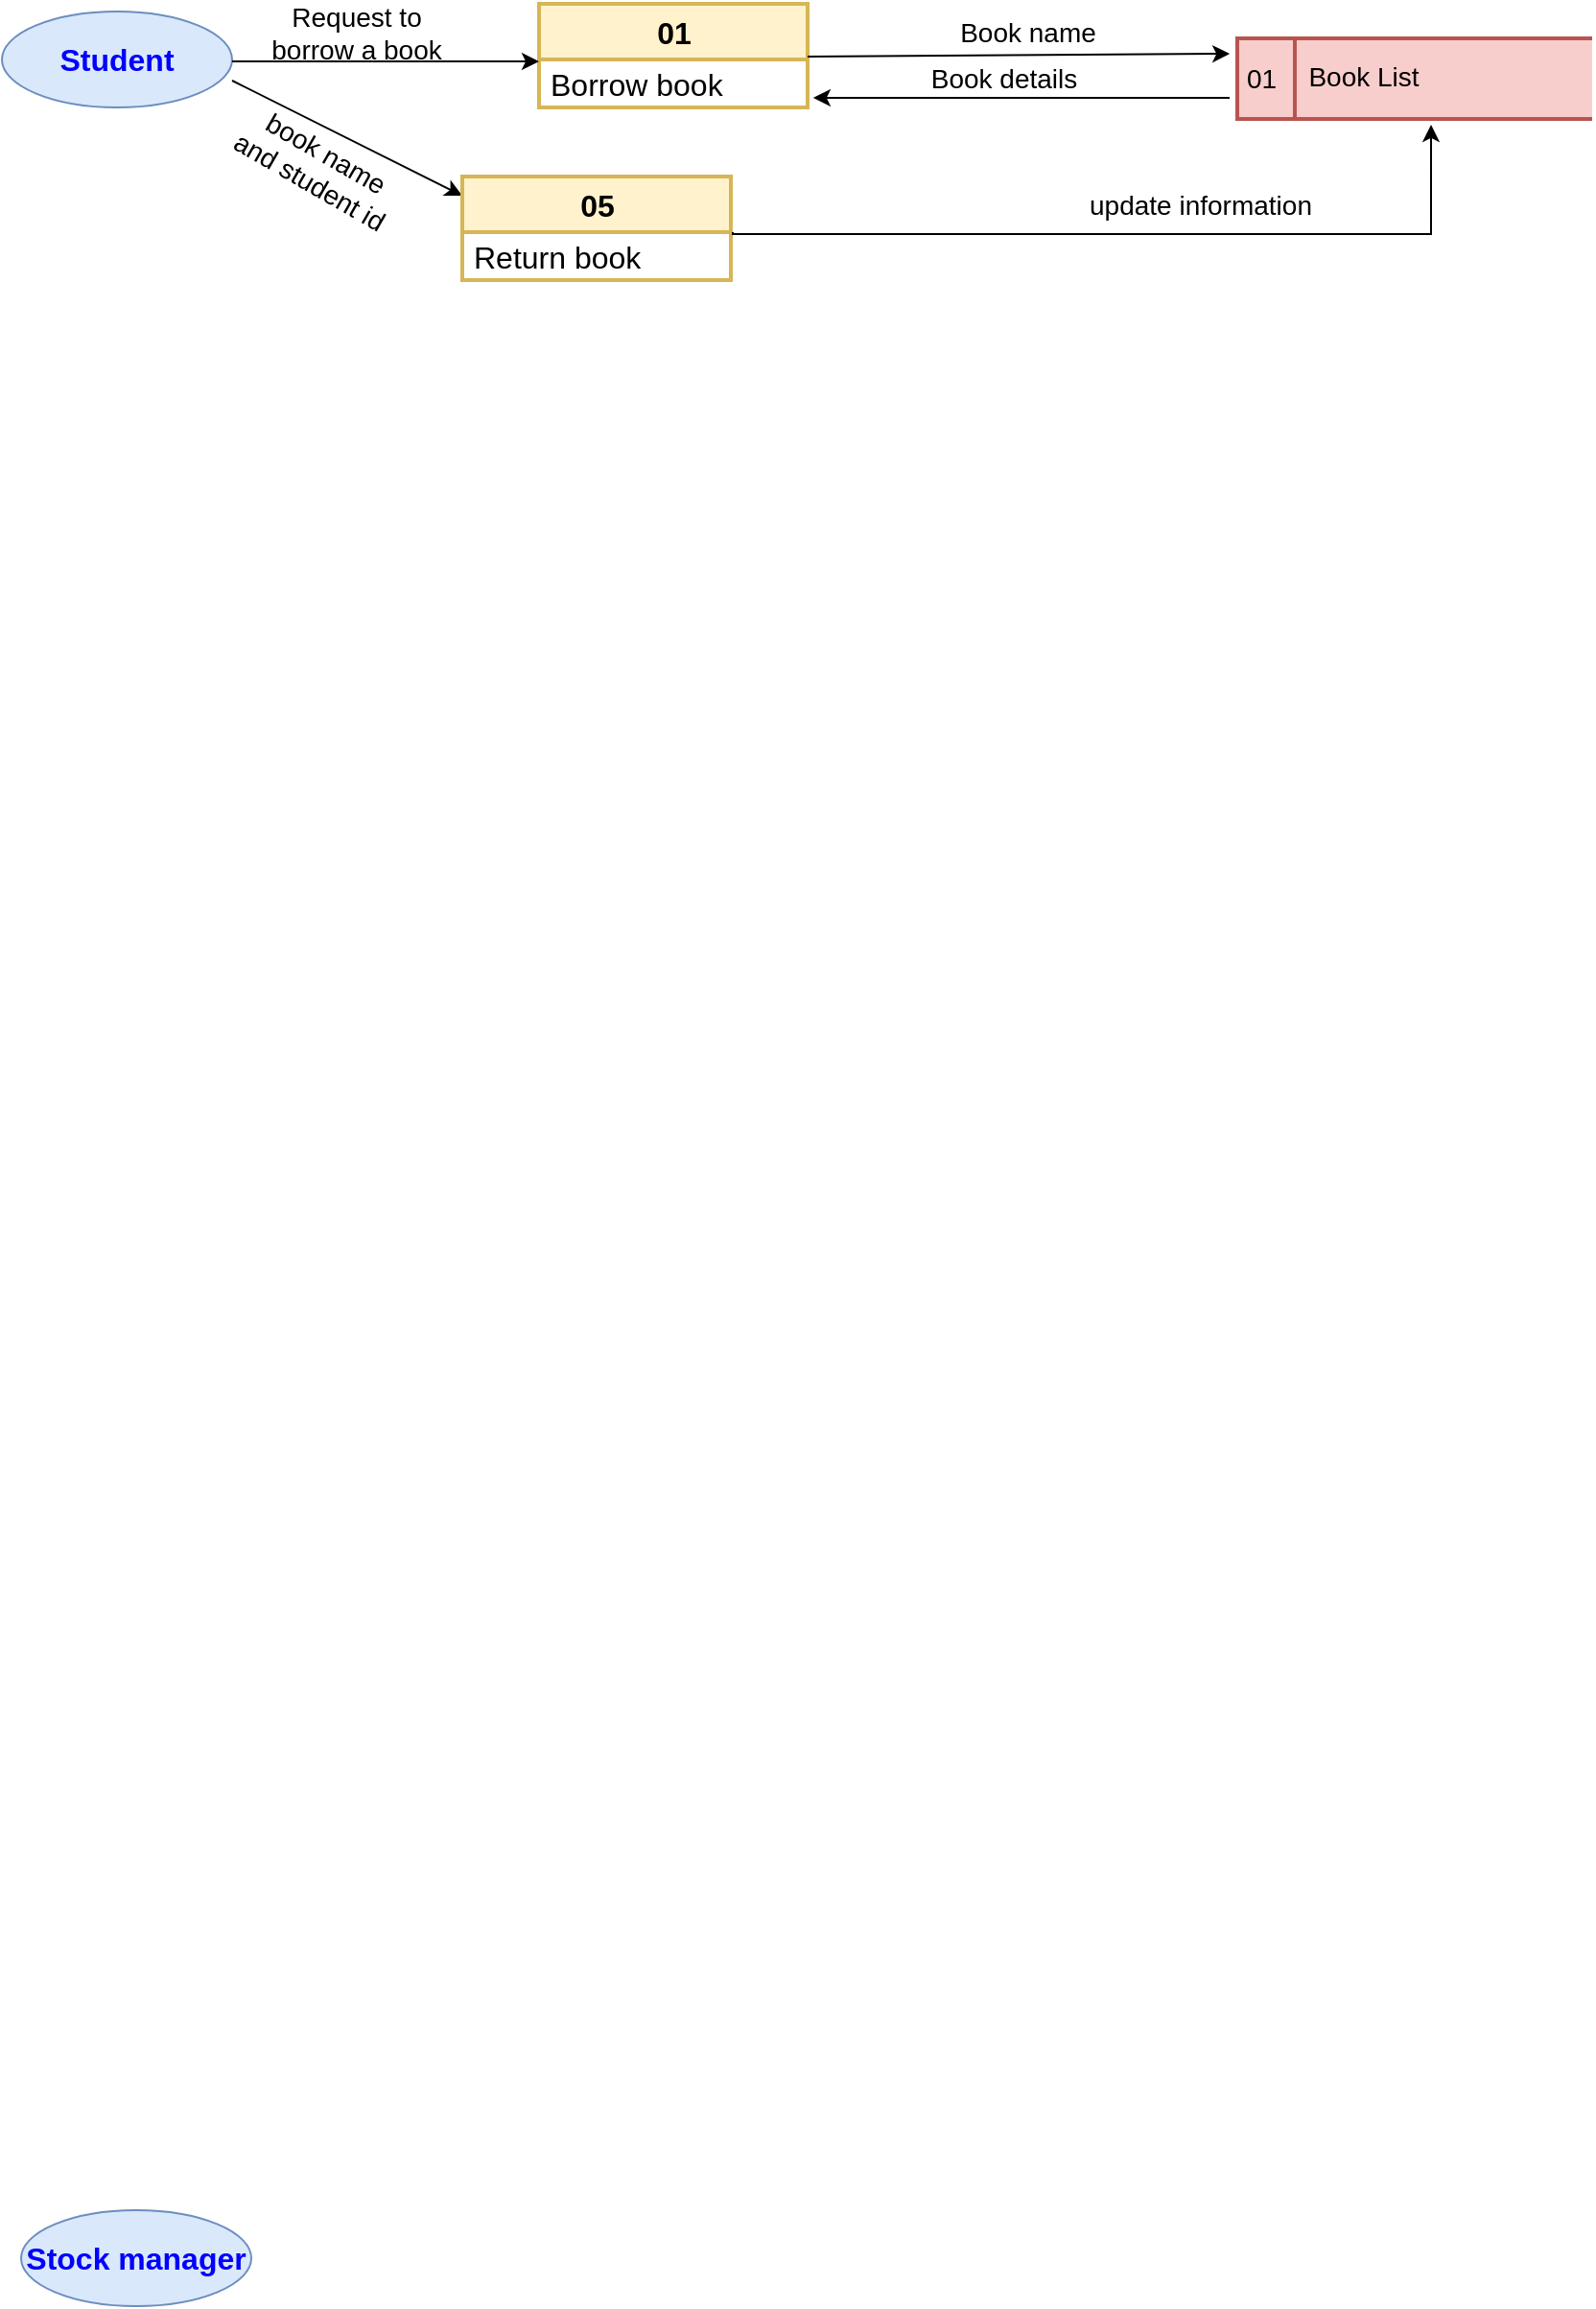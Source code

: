 <mxfile version="20.5.0" type="github">
  <diagram id="I_QSNduuzZ1XmQ7G36rW" name="Page-1">
    <mxGraphModel dx="1038" dy="2736" grid="1" gridSize="10" guides="1" tooltips="1" connect="1" arrows="1" fold="1" page="1" pageScale="1" pageWidth="850" pageHeight="1100" math="0" shadow="0">
      <root>
        <mxCell id="0" />
        <mxCell id="1" parent="0" />
        <mxCell id="CyEHUYj0pz2SkQQQW5B_-1" value="&lt;b&gt;&lt;font style=&quot;font-size: 16px;&quot; color=&quot;#0000FF&quot;&gt;Stock manager&lt;/font&gt;&lt;/b&gt;" style="ellipse;whiteSpace=wrap;html=1;fillColor=#dae8fc;strokeColor=#6c8ebf;" vertex="1" parent="1">
          <mxGeometry x="60" y="-950" width="120" height="50" as="geometry" />
        </mxCell>
        <mxCell id="CyEHUYj0pz2SkQQQW5B_-2" value="&lt;b&gt;&lt;font style=&quot;font-size: 16px;&quot; color=&quot;#0000FF&quot;&gt;Student&lt;/font&gt;&lt;/b&gt;" style="ellipse;whiteSpace=wrap;html=1;fillColor=#dae8fc;strokeColor=#6c8ebf;" vertex="1" parent="1">
          <mxGeometry x="50" y="-2096" width="120" height="50" as="geometry" />
        </mxCell>
        <mxCell id="CyEHUYj0pz2SkQQQW5B_-3" value="01" style="swimlane;fontStyle=1;align=center;verticalAlign=middle;childLayout=stackLayout;horizontal=1;startSize=29;horizontalStack=0;resizeParent=1;resizeParentMax=0;resizeLast=0;collapsible=0;marginBottom=0;html=1;fontSize=16;strokeWidth=2;fillColor=#fff2cc;strokeColor=#d6b656;" vertex="1" parent="1">
          <mxGeometry x="330" y="-2100" width="140" height="54" as="geometry" />
        </mxCell>
        <mxCell id="CyEHUYj0pz2SkQQQW5B_-4" value="&lt;div&gt;&lt;font color=&quot;#000000&quot;&gt;Borrow book&lt;/font&gt;&lt;/div&gt;" style="text;html=1;strokeColor=none;fillColor=none;align=left;verticalAlign=middle;spacingLeft=4;spacingRight=4;overflow=hidden;rotatable=0;points=[[0,0.5],[1,0.5]];portConstraint=eastwest;fontSize=16;fontColor=#0000FF;" vertex="1" parent="CyEHUYj0pz2SkQQQW5B_-3">
          <mxGeometry y="29" width="140" height="25" as="geometry" />
        </mxCell>
        <mxCell id="CyEHUYj0pz2SkQQQW5B_-5" value="" style="endArrow=classic;html=1;rounded=0;fontSize=16;fontColor=#0000FF;" edge="1" parent="1">
          <mxGeometry width="50" height="50" relative="1" as="geometry">
            <mxPoint x="170" y="-2070" as="sourcePoint" />
            <mxPoint x="330" y="-2070" as="targetPoint" />
          </mxGeometry>
        </mxCell>
        <mxCell id="CyEHUYj0pz2SkQQQW5B_-6" value="Request to borrow a book" style="text;html=1;strokeColor=none;fillColor=none;align=center;verticalAlign=middle;whiteSpace=wrap;rounded=0;strokeWidth=2;fontSize=14;fontColor=#000000;" vertex="1" parent="1">
          <mxGeometry x="180" y="-2100" width="110" height="30" as="geometry" />
        </mxCell>
        <mxCell id="CyEHUYj0pz2SkQQQW5B_-10" value="01" style="html=1;dashed=0;whitespace=wrap;shape=mxgraph.dfd.dataStoreID;align=left;spacingLeft=3;points=[[0,0],[0.5,0],[1,0],[0,0.5],[1,0.5],[0,1],[0.5,1],[1,1]];strokeWidth=2;fontSize=14;fillColor=#f8cecc;strokeColor=#b85450;" vertex="1" parent="1">
          <mxGeometry x="694" y="-2082" width="185" height="42" as="geometry" />
        </mxCell>
        <mxCell id="CyEHUYj0pz2SkQQQW5B_-11" value="Book List" style="text;html=1;strokeColor=none;fillColor=none;align=center;verticalAlign=middle;whiteSpace=wrap;rounded=0;strokeWidth=2;fontSize=14;fontColor=#000000;" vertex="1" parent="1">
          <mxGeometry x="730" y="-2077" width="60" height="30" as="geometry" />
        </mxCell>
        <mxCell id="CyEHUYj0pz2SkQQQW5B_-13" value="" style="endArrow=classic;html=1;rounded=0;fontSize=14;fontColor=#000000;entryX=1.021;entryY=0.8;entryDx=0;entryDy=0;entryPerimeter=0;" edge="1" parent="1" target="CyEHUYj0pz2SkQQQW5B_-4">
          <mxGeometry width="50" height="50" relative="1" as="geometry">
            <mxPoint x="690" y="-2051" as="sourcePoint" />
            <mxPoint x="520" y="-2052.5" as="targetPoint" />
          </mxGeometry>
        </mxCell>
        <mxCell id="CyEHUYj0pz2SkQQQW5B_-14" value="Book details" style="text;html=1;strokeColor=none;fillColor=none;align=center;verticalAlign=middle;whiteSpace=wrap;rounded=0;strokeWidth=2;fontSize=14;fontColor=#000000;" vertex="1" parent="1">
          <mxGeometry x="530" y="-2076" width="85" height="30" as="geometry" />
        </mxCell>
        <mxCell id="CyEHUYj0pz2SkQQQW5B_-17" value="" style="endArrow=classic;html=1;rounded=0;fontSize=14;fontColor=#000000;exitX=1;exitY=0.5;exitDx=0;exitDy=0;entryX=0.026;entryY=0.286;entryDx=0;entryDy=0;entryPerimeter=0;" edge="1" parent="1">
          <mxGeometry width="50" height="50" relative="1" as="geometry">
            <mxPoint x="470.0" y="-2072.5" as="sourcePoint" />
            <mxPoint x="690.07" y="-2073.988" as="targetPoint" />
          </mxGeometry>
        </mxCell>
        <mxCell id="CyEHUYj0pz2SkQQQW5B_-18" value="Book name" style="text;html=1;strokeColor=none;fillColor=none;align=center;verticalAlign=middle;whiteSpace=wrap;rounded=0;strokeWidth=2;fontSize=14;fontColor=#000000;" vertex="1" parent="1">
          <mxGeometry x="540" y="-2100" width="90" height="30" as="geometry" />
        </mxCell>
        <mxCell id="CyEHUYj0pz2SkQQQW5B_-20" value="" style="endArrow=classic;html=1;rounded=0;fontSize=14;fontColor=#000000;" edge="1" parent="1">
          <mxGeometry width="50" height="50" relative="1" as="geometry">
            <mxPoint x="170" y="-2060" as="sourcePoint" />
            <mxPoint x="290" y="-2000" as="targetPoint" />
          </mxGeometry>
        </mxCell>
        <mxCell id="CyEHUYj0pz2SkQQQW5B_-21" value="05" style="swimlane;fontStyle=1;align=center;verticalAlign=middle;childLayout=stackLayout;horizontal=1;startSize=29;horizontalStack=0;resizeParent=1;resizeParentMax=0;resizeLast=0;collapsible=0;marginBottom=0;html=1;fontSize=16;strokeWidth=2;fillColor=#fff2cc;strokeColor=#d6b656;" vertex="1" parent="1">
          <mxGeometry x="290" y="-2010" width="140" height="54" as="geometry" />
        </mxCell>
        <mxCell id="CyEHUYj0pz2SkQQQW5B_-22" value="&lt;div&gt;&lt;font color=&quot;#000000&quot;&gt;Return book&lt;/font&gt;&lt;/div&gt;" style="text;html=1;strokeColor=none;fillColor=none;align=left;verticalAlign=middle;spacingLeft=4;spacingRight=4;overflow=hidden;rotatable=0;points=[[0,0.5],[1,0.5]];portConstraint=eastwest;fontSize=16;fontColor=#0000FF;" vertex="1" parent="CyEHUYj0pz2SkQQQW5B_-21">
          <mxGeometry y="29" width="140" height="25" as="geometry" />
        </mxCell>
        <mxCell id="CyEHUYj0pz2SkQQQW5B_-23" value="book name and student id" style="text;html=1;strokeColor=none;fillColor=none;align=center;verticalAlign=middle;whiteSpace=wrap;rounded=0;strokeWidth=2;fontSize=14;fontColor=#000000;rotation=30;" vertex="1" parent="1">
          <mxGeometry x="170" y="-2030" width="90" height="30" as="geometry" />
        </mxCell>
        <mxCell id="CyEHUYj0pz2SkQQQW5B_-24" value="update information " style="text;html=1;strokeColor=none;fillColor=none;align=center;verticalAlign=middle;whiteSpace=wrap;rounded=0;strokeWidth=2;fontSize=14;fontColor=#000000;rotation=0;" vertex="1" parent="1">
          <mxGeometry x="610" y="-2010" width="130" height="30" as="geometry" />
        </mxCell>
        <mxCell id="CyEHUYj0pz2SkQQQW5B_-25" value="" style="endArrow=classic;html=1;rounded=0;exitX=1.007;exitY=0;exitDx=0;exitDy=0;exitPerimeter=0;entryX=0.546;entryY=1.071;entryDx=0;entryDy=0;entryPerimeter=0;edgeStyle=orthogonalEdgeStyle;" edge="1" parent="1" source="CyEHUYj0pz2SkQQQW5B_-22" target="CyEHUYj0pz2SkQQQW5B_-10">
          <mxGeometry width="50" height="50" relative="1" as="geometry">
            <mxPoint x="750" y="-1920" as="sourcePoint" />
            <mxPoint x="800" y="-1970" as="targetPoint" />
            <Array as="points">
              <mxPoint x="431" y="-1980" />
              <mxPoint x="795" y="-1980" />
            </Array>
          </mxGeometry>
        </mxCell>
      </root>
    </mxGraphModel>
  </diagram>
</mxfile>
